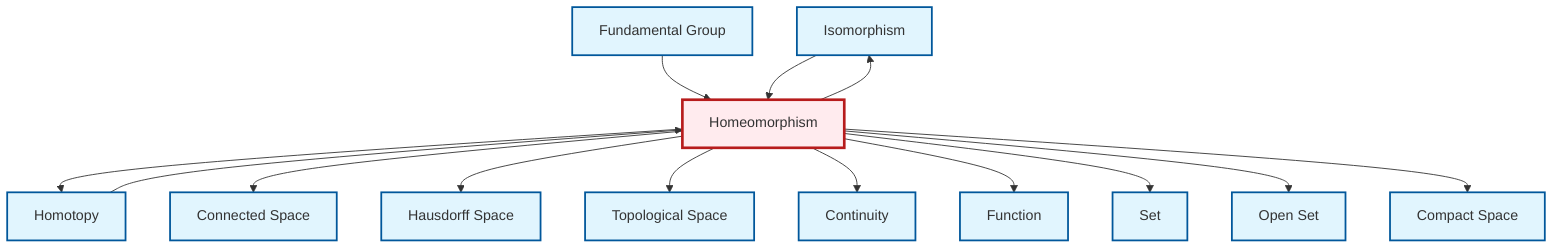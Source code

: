 graph TD
    classDef definition fill:#e1f5fe,stroke:#01579b,stroke-width:2px
    classDef theorem fill:#f3e5f5,stroke:#4a148c,stroke-width:2px
    classDef axiom fill:#fff3e0,stroke:#e65100,stroke-width:2px
    classDef example fill:#e8f5e9,stroke:#1b5e20,stroke-width:2px
    classDef current fill:#ffebee,stroke:#b71c1c,stroke-width:3px
    def-set["Set"]:::definition
    def-connected["Connected Space"]:::definition
    def-open-set["Open Set"]:::definition
    def-hausdorff["Hausdorff Space"]:::definition
    def-isomorphism["Isomorphism"]:::definition
    def-homotopy["Homotopy"]:::definition
    def-fundamental-group["Fundamental Group"]:::definition
    def-function["Function"]:::definition
    def-compact["Compact Space"]:::definition
    def-topological-space["Topological Space"]:::definition
    def-homeomorphism["Homeomorphism"]:::definition
    def-continuity["Continuity"]:::definition
    def-homotopy --> def-homeomorphism
    def-homeomorphism --> def-homotopy
    def-fundamental-group --> def-homeomorphism
    def-isomorphism --> def-homeomorphism
    def-homeomorphism --> def-connected
    def-homeomorphism --> def-hausdorff
    def-homeomorphism --> def-topological-space
    def-homeomorphism --> def-continuity
    def-homeomorphism --> def-function
    def-homeomorphism --> def-set
    def-homeomorphism --> def-open-set
    def-homeomorphism --> def-isomorphism
    def-homeomorphism --> def-compact
    class def-homeomorphism current